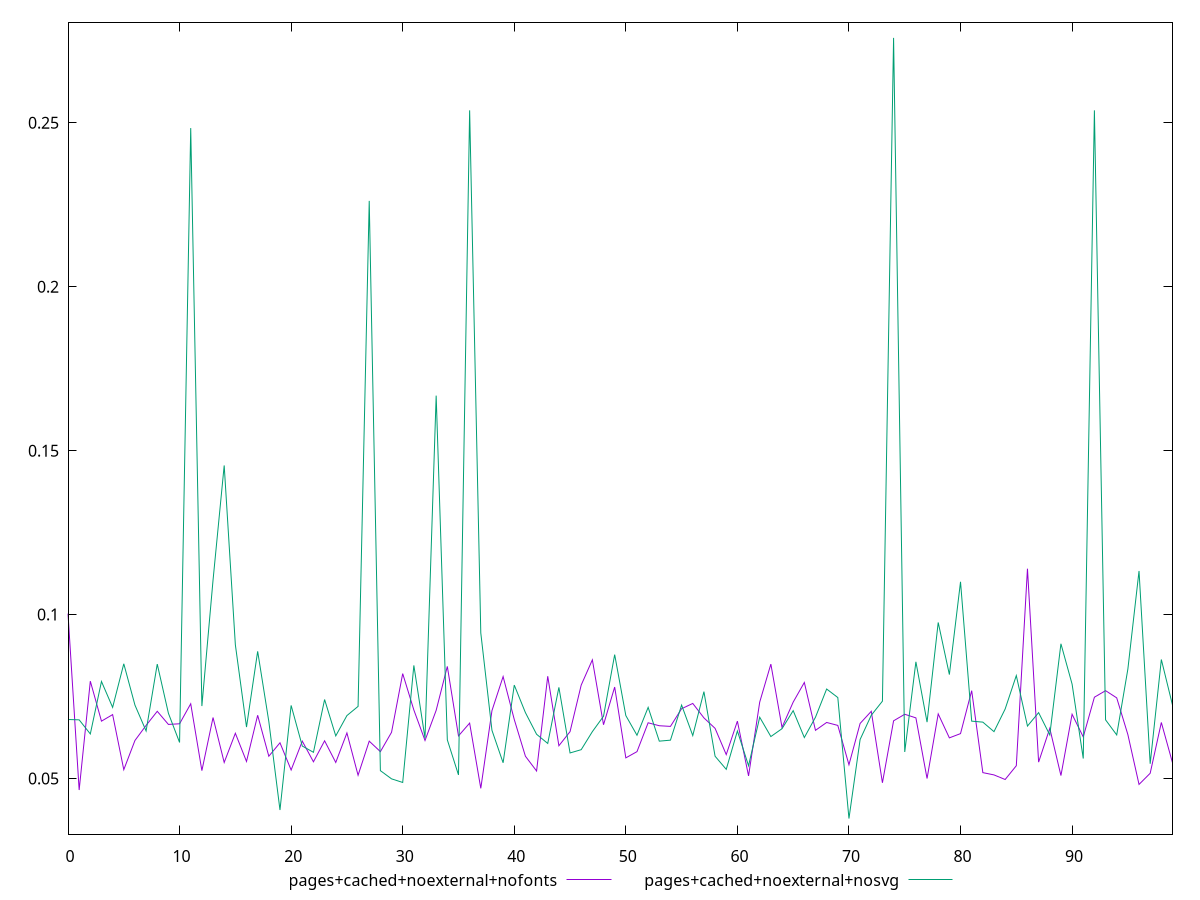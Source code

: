 reset

$pagesCachedNoexternalNofonts <<EOF
0 0.10029999999999999
1 0.0465
2 0.0797
3 0.0675
4 0.06949999999999999
5 0.0527
6 0.0616
7 0.0662
8 0.0705
9 0.0665
10 0.06670000000000001
11 0.0728
12 0.052399999999999995
13 0.06860000000000001
14 0.054900000000000004
15 0.0638
16 0.05520000000000001
17 0.06929999999999999
18 0.0568
19 0.060899999999999996
20 0.0526
21 0.061399999999999996
22 0.0551
23 0.06149999999999999
24 0.054900000000000004
25 0.0639
26 0.051000000000000004
27 0.061399999999999996
28 0.05819999999999999
29 0.0641
30 0.08199999999999999
31 0.07089999999999999
32 0.0616
33 0.07079999999999999
34 0.0842
35 0.063
36 0.0669
37 0.04699999999999999
38 0.0707
39 0.0811
40 0.068
41 0.056799999999999996
42 0.0523
43 0.0812
44 0.05999999999999999
45 0.0643
46 0.0785
47 0.0862
48 0.0664
49 0.0779
50 0.05629999999999999
51 0.05819999999999999
52 0.067
53 0.0661
54 0.0659
55 0.0713
56 0.07289999999999999
57 0.0685
58 0.0653
59 0.05729999999999999
60 0.0675
61 0.0508
62 0.07329999999999999
63 0.08489999999999999
64 0.0656
65 0.07329999999999999
66 0.07930000000000001
67 0.0647
68 0.0671
69 0.0662
70 0.0542
71 0.0668
72 0.0705
73 0.0487
74 0.06760000000000001
75 0.0696
76 0.0685
77 0.049999999999999996
78 0.06969999999999998
79 0.0624
80 0.0637
81 0.0768
82 0.0518
83 0.051100000000000007
84 0.049699999999999994
85 0.0539
86 0.11399999999999998
87 0.055
88 0.0653
89 0.050899999999999994
90 0.0696
91 0.06269999999999999
92 0.07479999999999999
93 0.0768
94 0.0746
95 0.0634
96 0.04819999999999999
97 0.0516
98 0.0671
99 0.0548
EOF

$pagesCachedNoexternalNosvg <<EOF
0 0.068
1 0.0679
2 0.06359999999999999
3 0.0796
4 0.0717
5 0.08499999999999999
6 0.07239999999999999
7 0.0645
8 0.08489999999999999
9 0.06989999999999999
10 0.061
11 0.24839999999999998
12 0.0721
13 0.1105
14 0.14550000000000002
15 0.0908
16 0.0657
17 0.08879999999999999
18 0.0674
19 0.040400000000000005
20 0.07229999999999999
21 0.059899999999999995
22 0.057999999999999996
23 0.0741
24 0.063
25 0.0692
26 0.072
27 0.22619999999999998
28 0.05239999999999999
29 0.0499
30 0.048799999999999996
31 0.0845
32 0.062299999999999994
33 0.16679999999999998
34 0.061799999999999994
35 0.0511
36 0.25379999999999997
37 0.09440000000000001
38 0.0647
39 0.0548
40 0.0785
41 0.0701
42 0.0635
43 0.0607
44 0.07780000000000001
45 0.05779999999999999
46 0.05879999999999999
47 0.0643
48 0.06899999999999999
49 0.08779999999999999
50 0.0692
51 0.06319999999999999
52 0.0717
53 0.061399999999999996
54 0.06169999999999999
55 0.07239999999999999
56 0.0631
57 0.0765
58 0.05679999999999999
59 0.05280000000000001
60 0.0645
61 0.053899999999999997
62 0.0687
63 0.0628
64 0.06520000000000001
65 0.0707
66 0.0625
67 0.0687
68 0.0773
69 0.0747
70 0.0378
71 0.0619
72 0.06929999999999999
73 0.0736
74 0.2759
75 0.0581
76 0.0856
77 0.0672
78 0.09759999999999999
79 0.0817
80 0.11
81 0.0675
82 0.0672
83 0.0643
84 0.07119999999999999
85 0.08139999999999999
86 0.066
87 0.0701
88 0.0633
89 0.0911
90 0.0788
91 0.056100000000000004
92 0.25379999999999997
93 0.0679
94 0.0633
95 0.08339999999999999
96 0.11329999999999998
97 0.0545
98 0.0863
99 0.07239999999999999
EOF

set key outside below
set xrange [0:99]
set yrange [0.033038:0.28066199999999997]
set trange [0.033038:0.28066199999999997]
set terminal svg size 640, 500 enhanced background rgb 'white'
set output "report_00007_2020-12-11T15:55:29.892Z/network-rtt/comparison/line/6_vs_7.svg"

plot $pagesCachedNoexternalNofonts title "pages+cached+noexternal+nofonts" with line, \
     $pagesCachedNoexternalNosvg title "pages+cached+noexternal+nosvg" with line

reset
